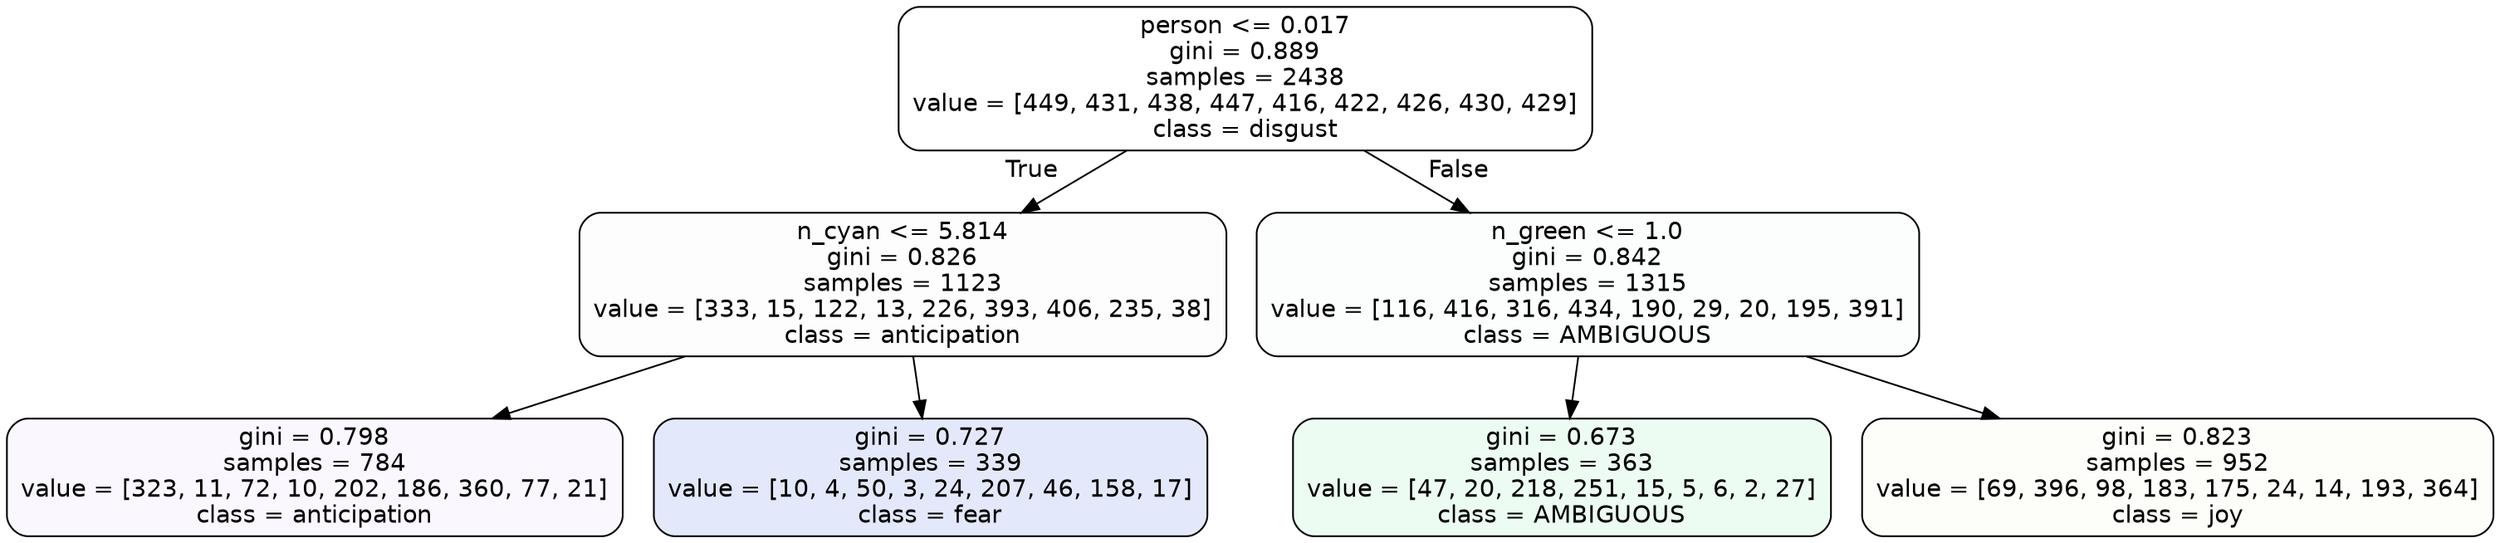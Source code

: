 digraph Tree {
node [shape=box, style="filled, rounded", color="black", fontname=helvetica] ;
edge [fontname=helvetica] ;
0 [label="person <= 0.017\ngini = 0.889\nsamples = 2438\nvalue = [449, 431, 438, 447, 416, 422, 426, 430, 429]\nclass = disgust", fillcolor="#e5813900"] ;
1 [label="n_cyan <= 5.814\ngini = 0.826\nsamples = 1123\nvalue = [333, 15, 122, 13, 226, 393, 406, 235, 38]\nclass = anticipation", fillcolor="#8139e502"] ;
0 -> 1 [labeldistance=2.5, labelangle=45, headlabel="True"] ;
2 [label="gini = 0.798\nsamples = 784\nvalue = [323, 11, 72, 10, 202, 186, 360, 77, 21]\nclass = anticipation", fillcolor="#8139e50a"] ;
1 -> 2 ;
3 [label="gini = 0.727\nsamples = 339\nvalue = [10, 4, 50, 3, 24, 207, 46, 158, 17]\nclass = fear", fillcolor="#3964e523"] ;
1 -> 3 ;
4 [label="n_green <= 1.0\ngini = 0.842\nsamples = 1315\nvalue = [116, 416, 316, 434, 190, 29, 20, 195, 391]\nclass = AMBIGUOUS", fillcolor="#39e58103"] ;
0 -> 4 [labeldistance=2.5, labelangle=-45, headlabel="False"] ;
5 [label="gini = 0.673\nsamples = 363\nvalue = [47, 20, 218, 251, 15, 5, 6, 2, 27]\nclass = AMBIGUOUS", fillcolor="#39e58117"] ;
4 -> 5 ;
6 [label="gini = 0.823\nsamples = 952\nvalue = [69, 396, 98, 183, 175, 24, 14, 193, 364]\nclass = joy", fillcolor="#d7e53907"] ;
4 -> 6 ;
}